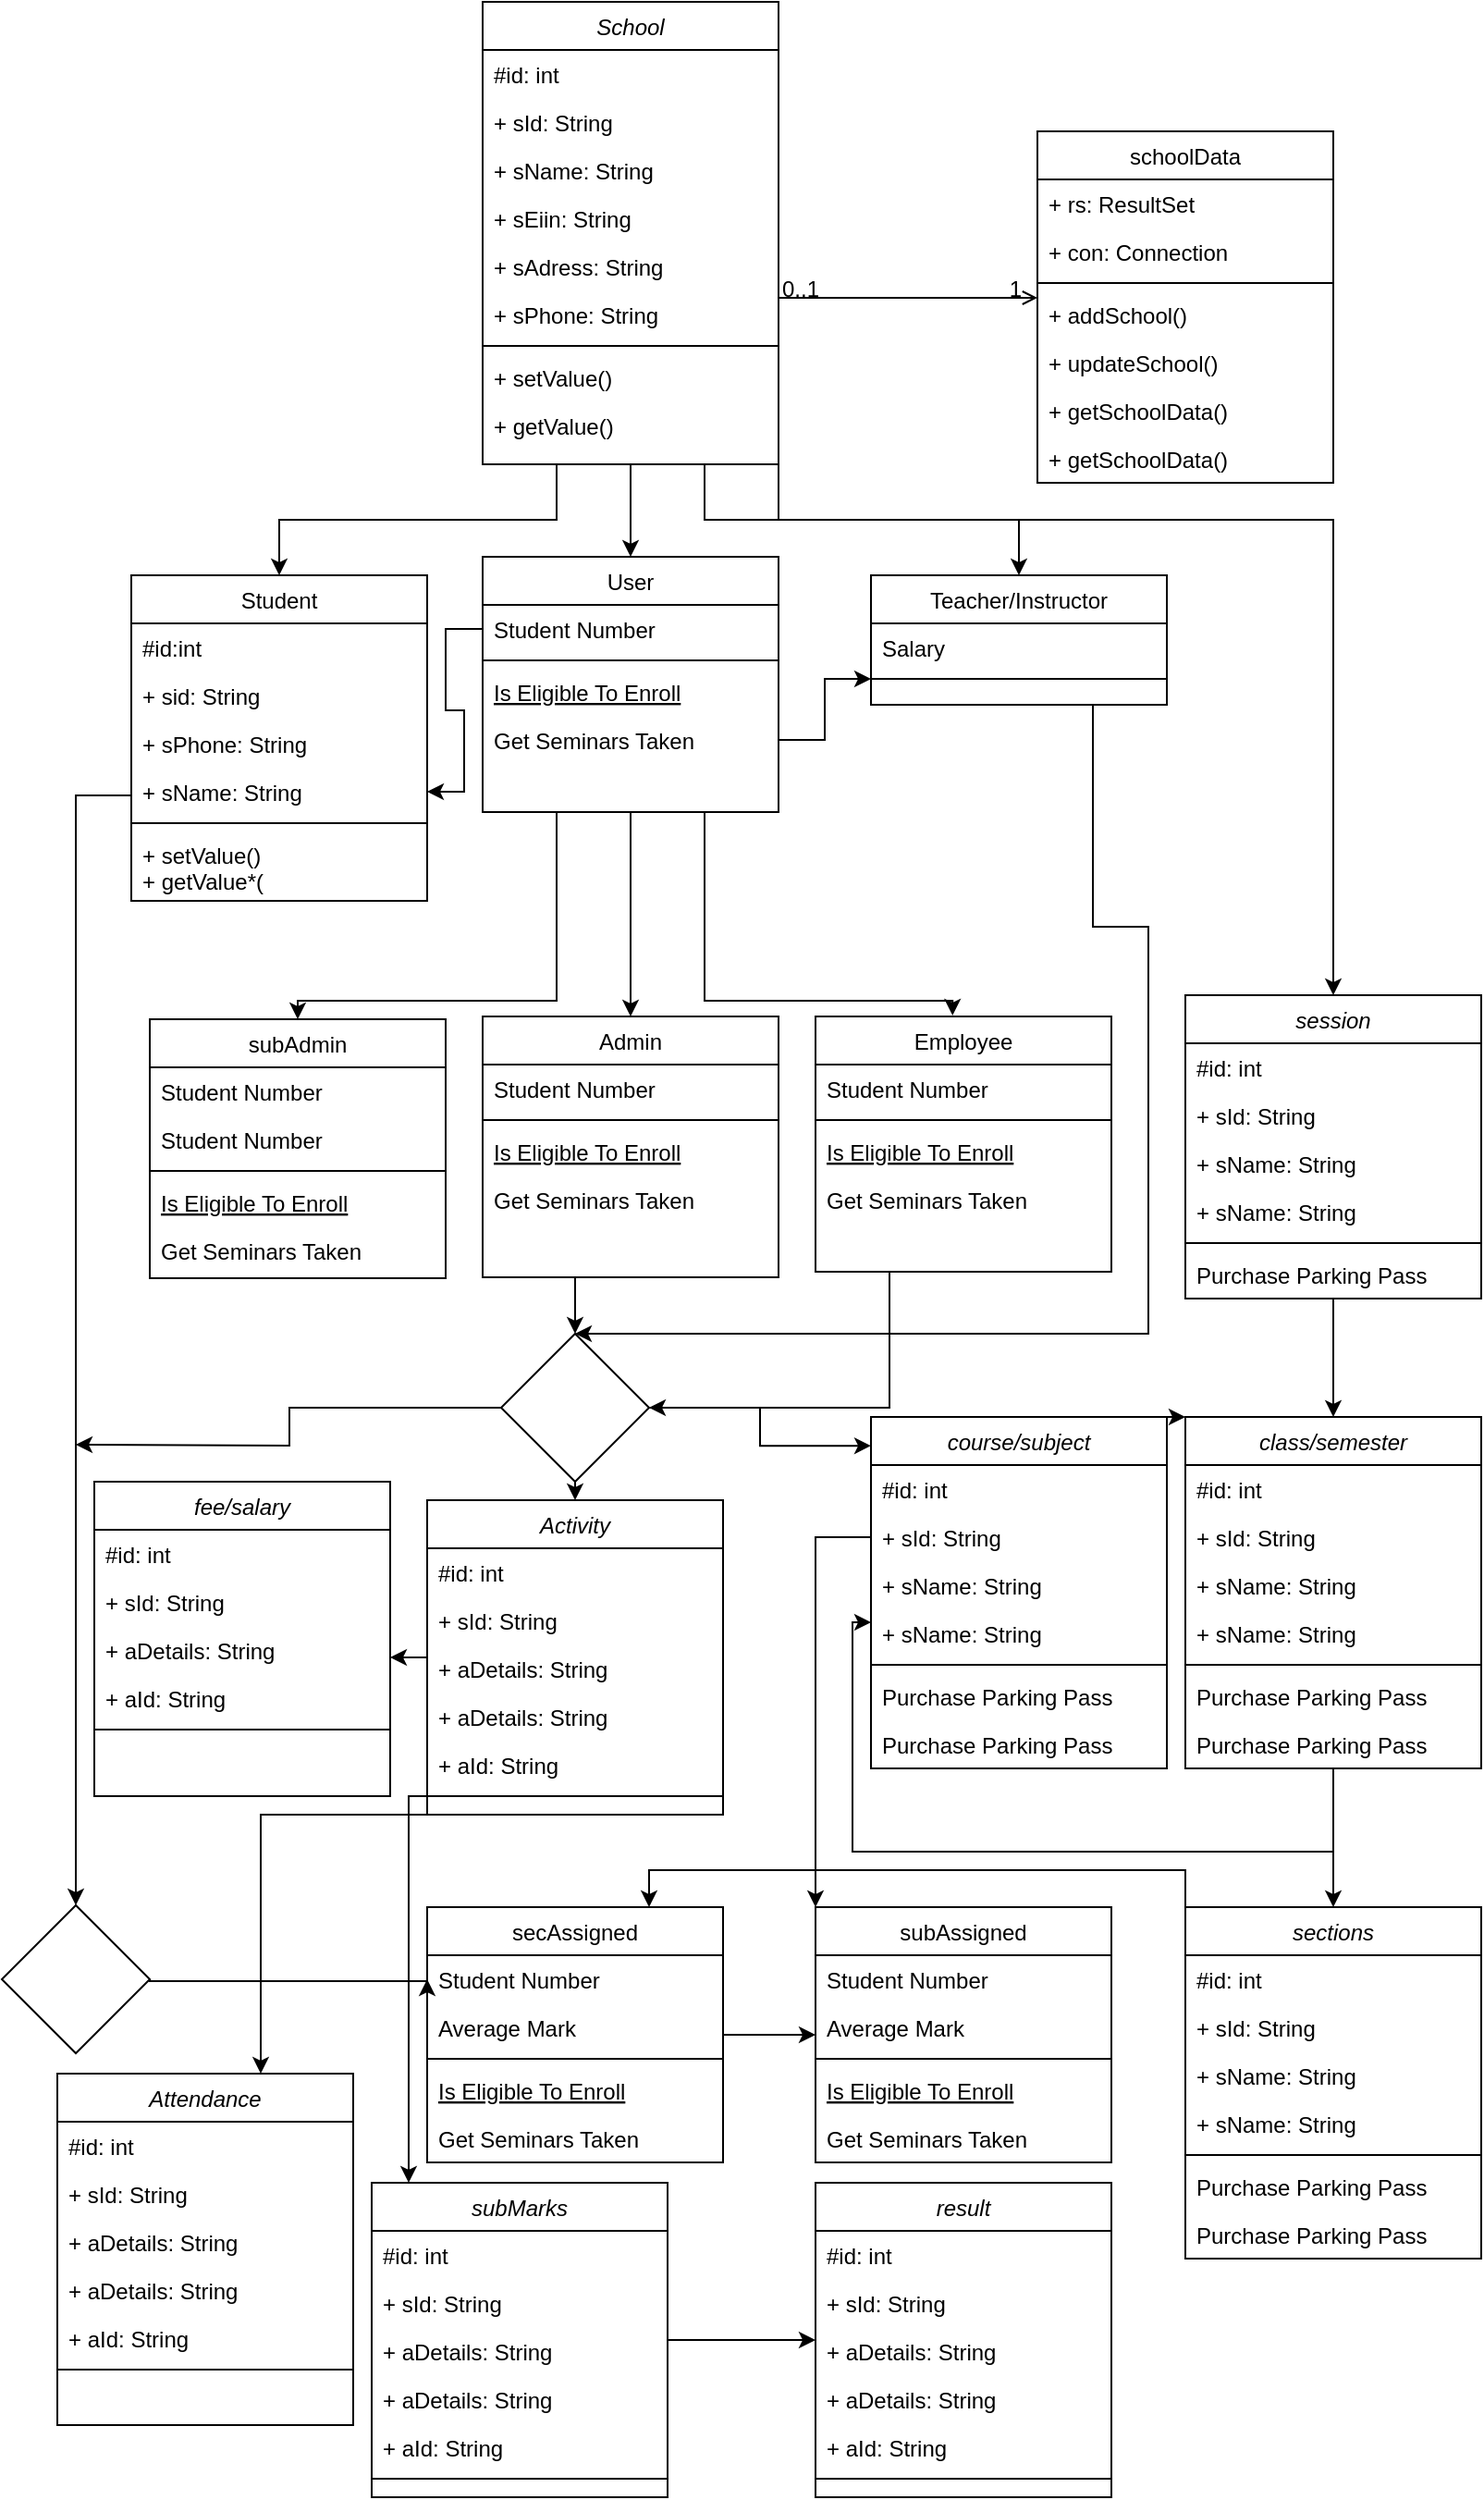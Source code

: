 <mxfile version="21.1.7" type="github">
  <diagram id="C5RBs43oDa-KdzZeNtuy" name="Page-1">
    <mxGraphModel dx="880" dy="1653" grid="1" gridSize="10" guides="1" tooltips="1" connect="1" arrows="1" fold="1" page="1" pageScale="1" pageWidth="827" pageHeight="1169" math="0" shadow="0">
      <root>
        <mxCell id="WIyWlLk6GJQsqaUBKTNV-0" />
        <mxCell id="WIyWlLk6GJQsqaUBKTNV-1" parent="WIyWlLk6GJQsqaUBKTNV-0" />
        <mxCell id="qe2UqiMuOBI31WPfAmkQ-0" style="edgeStyle=orthogonalEdgeStyle;rounded=0;orthogonalLoop=1;jettySize=auto;html=1;exitX=0.5;exitY=1;exitDx=0;exitDy=0;entryX=0.5;entryY=0;entryDx=0;entryDy=0;" edge="1" parent="WIyWlLk6GJQsqaUBKTNV-1" source="zkfFHV4jXpPFQw0GAbJ--0" target="4I6rriYPMe5fNnxOaEvN-5">
          <mxGeometry relative="1" as="geometry" />
        </mxCell>
        <mxCell id="qe2UqiMuOBI31WPfAmkQ-1" style="edgeStyle=orthogonalEdgeStyle;rounded=0;orthogonalLoop=1;jettySize=auto;html=1;exitX=0.75;exitY=1;exitDx=0;exitDy=0;entryX=0.5;entryY=0;entryDx=0;entryDy=0;" edge="1" parent="WIyWlLk6GJQsqaUBKTNV-1" source="zkfFHV4jXpPFQw0GAbJ--0" target="zkfFHV4jXpPFQw0GAbJ--13">
          <mxGeometry relative="1" as="geometry" />
        </mxCell>
        <mxCell id="qe2UqiMuOBI31WPfAmkQ-2" style="edgeStyle=orthogonalEdgeStyle;rounded=0;orthogonalLoop=1;jettySize=auto;html=1;exitX=0.25;exitY=1;exitDx=0;exitDy=0;entryX=0.5;entryY=0;entryDx=0;entryDy=0;" edge="1" parent="WIyWlLk6GJQsqaUBKTNV-1" source="zkfFHV4jXpPFQw0GAbJ--0" target="zkfFHV4jXpPFQw0GAbJ--6">
          <mxGeometry relative="1" as="geometry" />
        </mxCell>
        <mxCell id="zkfFHV4jXpPFQw0GAbJ--0" value="School" style="swimlane;fontStyle=2;align=center;verticalAlign=top;childLayout=stackLayout;horizontal=1;startSize=26;horizontalStack=0;resizeParent=1;resizeLast=0;collapsible=1;marginBottom=0;rounded=0;shadow=0;strokeWidth=1;" parent="WIyWlLk6GJQsqaUBKTNV-1" vertex="1">
          <mxGeometry x="280" y="-180" width="160" height="250" as="geometry">
            <mxRectangle x="230" y="140" width="160" height="26" as="alternateBounds" />
          </mxGeometry>
        </mxCell>
        <mxCell id="zkfFHV4jXpPFQw0GAbJ--1" value="#id: int&#xa;" style="text;align=left;verticalAlign=top;spacingLeft=4;spacingRight=4;overflow=hidden;rotatable=0;points=[[0,0.5],[1,0.5]];portConstraint=eastwest;" parent="zkfFHV4jXpPFQw0GAbJ--0" vertex="1">
          <mxGeometry y="26" width="160" height="26" as="geometry" />
        </mxCell>
        <mxCell id="zkfFHV4jXpPFQw0GAbJ--2" value="+ sId: String" style="text;align=left;verticalAlign=top;spacingLeft=4;spacingRight=4;overflow=hidden;rotatable=0;points=[[0,0.5],[1,0.5]];portConstraint=eastwest;rounded=0;shadow=0;html=0;" parent="zkfFHV4jXpPFQw0GAbJ--0" vertex="1">
          <mxGeometry y="52" width="160" height="26" as="geometry" />
        </mxCell>
        <mxCell id="zkfFHV4jXpPFQw0GAbJ--3" value="+ sName: String" style="text;align=left;verticalAlign=top;spacingLeft=4;spacingRight=4;overflow=hidden;rotatable=0;points=[[0,0.5],[1,0.5]];portConstraint=eastwest;rounded=0;shadow=0;html=0;" parent="zkfFHV4jXpPFQw0GAbJ--0" vertex="1">
          <mxGeometry y="78" width="160" height="26" as="geometry" />
        </mxCell>
        <mxCell id="4I6rriYPMe5fNnxOaEvN-0" value="+ sEiin: String" style="text;align=left;verticalAlign=top;spacingLeft=4;spacingRight=4;overflow=hidden;rotatable=0;points=[[0,0.5],[1,0.5]];portConstraint=eastwest;rounded=0;shadow=0;html=0;" parent="zkfFHV4jXpPFQw0GAbJ--0" vertex="1">
          <mxGeometry y="104" width="160" height="26" as="geometry" />
        </mxCell>
        <mxCell id="4I6rriYPMe5fNnxOaEvN-150" value="+ sAdress: String" style="text;align=left;verticalAlign=top;spacingLeft=4;spacingRight=4;overflow=hidden;rotatable=0;points=[[0,0.5],[1,0.5]];portConstraint=eastwest;rounded=0;shadow=0;html=0;" parent="zkfFHV4jXpPFQw0GAbJ--0" vertex="1">
          <mxGeometry y="130" width="160" height="26" as="geometry" />
        </mxCell>
        <mxCell id="4I6rriYPMe5fNnxOaEvN-249" value="+ sPhone: String" style="text;align=left;verticalAlign=top;spacingLeft=4;spacingRight=4;overflow=hidden;rotatable=0;points=[[0,0.5],[1,0.5]];portConstraint=eastwest;rounded=0;shadow=0;html=0;" parent="zkfFHV4jXpPFQw0GAbJ--0" vertex="1">
          <mxGeometry y="156" width="160" height="26" as="geometry" />
        </mxCell>
        <mxCell id="zkfFHV4jXpPFQw0GAbJ--4" value="" style="line;html=1;strokeWidth=1;align=left;verticalAlign=middle;spacingTop=-1;spacingLeft=3;spacingRight=3;rotatable=0;labelPosition=right;points=[];portConstraint=eastwest;" parent="zkfFHV4jXpPFQw0GAbJ--0" vertex="1">
          <mxGeometry y="182" width="160" height="8" as="geometry" />
        </mxCell>
        <mxCell id="zkfFHV4jXpPFQw0GAbJ--5" value="+ setValue()" style="text;align=left;verticalAlign=top;spacingLeft=4;spacingRight=4;overflow=hidden;rotatable=0;points=[[0,0.5],[1,0.5]];portConstraint=eastwest;" parent="zkfFHV4jXpPFQw0GAbJ--0" vertex="1">
          <mxGeometry y="190" width="160" height="26" as="geometry" />
        </mxCell>
        <mxCell id="4I6rriYPMe5fNnxOaEvN-250" value="+ getValue()" style="text;align=left;verticalAlign=top;spacingLeft=4;spacingRight=4;overflow=hidden;rotatable=0;points=[[0,0.5],[1,0.5]];portConstraint=eastwest;" parent="zkfFHV4jXpPFQw0GAbJ--0" vertex="1">
          <mxGeometry y="216" width="160" height="26" as="geometry" />
        </mxCell>
        <mxCell id="4I6rriYPMe5fNnxOaEvN-191" value="" style="edgeStyle=orthogonalEdgeStyle;rounded=0;orthogonalLoop=1;jettySize=auto;html=1;" parent="WIyWlLk6GJQsqaUBKTNV-1" source="zkfFHV4jXpPFQw0GAbJ--6" target="4I6rriYPMe5fNnxOaEvN-190" edge="1">
          <mxGeometry relative="1" as="geometry">
            <Array as="points">
              <mxPoint x="60" y="249" />
            </Array>
          </mxGeometry>
        </mxCell>
        <mxCell id="zkfFHV4jXpPFQw0GAbJ--6" value="Student" style="swimlane;fontStyle=0;align=center;verticalAlign=top;childLayout=stackLayout;horizontal=1;startSize=26;horizontalStack=0;resizeParent=1;resizeLast=0;collapsible=1;marginBottom=0;rounded=0;shadow=0;strokeWidth=1;" parent="WIyWlLk6GJQsqaUBKTNV-1" vertex="1">
          <mxGeometry x="90" y="130" width="160" height="176" as="geometry">
            <mxRectangle x="130" y="380" width="160" height="26" as="alternateBounds" />
          </mxGeometry>
        </mxCell>
        <mxCell id="zkfFHV4jXpPFQw0GAbJ--7" value="#id:int" style="text;align=left;verticalAlign=top;spacingLeft=4;spacingRight=4;overflow=hidden;rotatable=0;points=[[0,0.5],[1,0.5]];portConstraint=eastwest;" parent="zkfFHV4jXpPFQw0GAbJ--6" vertex="1">
          <mxGeometry y="26" width="160" height="26" as="geometry" />
        </mxCell>
        <mxCell id="zkfFHV4jXpPFQw0GAbJ--8" value="+ sid: String" style="text;align=left;verticalAlign=top;spacingLeft=4;spacingRight=4;overflow=hidden;rotatable=0;points=[[0,0.5,0,0,0],[0,1,0,0,5],[1,0.5,0,0,0]];portConstraint=eastwest;rounded=0;shadow=0;html=0;" parent="zkfFHV4jXpPFQw0GAbJ--6" vertex="1">
          <mxGeometry y="52" width="160" height="26" as="geometry" />
        </mxCell>
        <mxCell id="4I6rriYPMe5fNnxOaEvN-263" value="+ sPhone: String" style="text;align=left;verticalAlign=top;spacingLeft=4;spacingRight=4;overflow=hidden;rotatable=0;points=[[0,0.5],[1,0.5]];portConstraint=eastwest;rounded=0;shadow=0;html=0;" parent="zkfFHV4jXpPFQw0GAbJ--6" vertex="1">
          <mxGeometry y="78" width="160" height="26" as="geometry" />
        </mxCell>
        <mxCell id="4I6rriYPMe5fNnxOaEvN-258" value="+ sName: String" style="text;align=left;verticalAlign=top;spacingLeft=4;spacingRight=4;overflow=hidden;rotatable=0;points=[[0,0.5],[1,0.5]];portConstraint=eastwest;rounded=0;shadow=0;html=0;" parent="zkfFHV4jXpPFQw0GAbJ--6" vertex="1">
          <mxGeometry y="104" width="160" height="26" as="geometry" />
        </mxCell>
        <mxCell id="zkfFHV4jXpPFQw0GAbJ--9" value="" style="line;html=1;strokeWidth=1;align=left;verticalAlign=middle;spacingTop=-1;spacingLeft=3;spacingRight=3;rotatable=0;labelPosition=right;points=[];portConstraint=eastwest;" parent="zkfFHV4jXpPFQw0GAbJ--6" vertex="1">
          <mxGeometry y="130" width="160" height="8" as="geometry" />
        </mxCell>
        <mxCell id="zkfFHV4jXpPFQw0GAbJ--11" value="+ setValue()&#xa;+ getValue*(" style="text;align=left;verticalAlign=top;spacingLeft=4;spacingRight=4;overflow=hidden;rotatable=0;points=[[0,0.5],[1,0.5]];portConstraint=eastwest;" parent="zkfFHV4jXpPFQw0GAbJ--6" vertex="1">
          <mxGeometry y="138" width="160" height="38" as="geometry" />
        </mxCell>
        <mxCell id="qe2UqiMuOBI31WPfAmkQ-9" style="edgeStyle=orthogonalEdgeStyle;rounded=0;orthogonalLoop=1;jettySize=auto;html=1;exitX=0.75;exitY=1;exitDx=0;exitDy=0;entryX=0.5;entryY=0;entryDx=0;entryDy=0;" edge="1" parent="WIyWlLk6GJQsqaUBKTNV-1" source="zkfFHV4jXpPFQw0GAbJ--13" target="4I6rriYPMe5fNnxOaEvN-193">
          <mxGeometry relative="1" as="geometry">
            <mxPoint x="640" y="490" as="targetPoint" />
            <Array as="points">
              <mxPoint x="610" y="320" />
              <mxPoint x="640" y="320" />
              <mxPoint x="640" y="540" />
            </Array>
          </mxGeometry>
        </mxCell>
        <mxCell id="zkfFHV4jXpPFQw0GAbJ--13" value="Teacher/Instructor" style="swimlane;fontStyle=0;align=center;verticalAlign=top;childLayout=stackLayout;horizontal=1;startSize=26;horizontalStack=0;resizeParent=1;resizeLast=0;collapsible=1;marginBottom=0;rounded=0;shadow=0;strokeWidth=1;" parent="WIyWlLk6GJQsqaUBKTNV-1" vertex="1">
          <mxGeometry x="490" y="130" width="160" height="70" as="geometry">
            <mxRectangle x="340" y="380" width="170" height="26" as="alternateBounds" />
          </mxGeometry>
        </mxCell>
        <mxCell id="zkfFHV4jXpPFQw0GAbJ--14" value="Salary" style="text;align=left;verticalAlign=top;spacingLeft=4;spacingRight=4;overflow=hidden;rotatable=0;points=[[0,0.5],[1,0.5]];portConstraint=eastwest;" parent="zkfFHV4jXpPFQw0GAbJ--13" vertex="1">
          <mxGeometry y="26" width="160" height="26" as="geometry" />
        </mxCell>
        <mxCell id="zkfFHV4jXpPFQw0GAbJ--15" value="" style="line;html=1;strokeWidth=1;align=left;verticalAlign=middle;spacingTop=-1;spacingLeft=3;spacingRight=3;rotatable=0;labelPosition=right;points=[];portConstraint=eastwest;" parent="zkfFHV4jXpPFQw0GAbJ--13" vertex="1">
          <mxGeometry y="52" width="160" height="8" as="geometry" />
        </mxCell>
        <mxCell id="zkfFHV4jXpPFQw0GAbJ--17" value="schoolData" style="swimlane;fontStyle=0;align=center;verticalAlign=top;childLayout=stackLayout;horizontal=1;startSize=26;horizontalStack=0;resizeParent=1;resizeLast=0;collapsible=1;marginBottom=0;rounded=0;shadow=0;strokeWidth=1;" parent="WIyWlLk6GJQsqaUBKTNV-1" vertex="1">
          <mxGeometry x="580" y="-110" width="160" height="190" as="geometry">
            <mxRectangle x="550" y="140" width="160" height="26" as="alternateBounds" />
          </mxGeometry>
        </mxCell>
        <mxCell id="zkfFHV4jXpPFQw0GAbJ--21" value="+ rs: ResultSet" style="text;align=left;verticalAlign=top;spacingLeft=4;spacingRight=4;overflow=hidden;rotatable=1;points=[[0,0.5],[1,0.5]];portConstraint=eastwest;rounded=0;shadow=0;html=0;movable=1;resizable=1;deletable=1;editable=1;locked=0;connectable=1;" parent="zkfFHV4jXpPFQw0GAbJ--17" vertex="1">
          <mxGeometry y="26" width="160" height="26" as="geometry" />
        </mxCell>
        <mxCell id="4I6rriYPMe5fNnxOaEvN-2" value="+ con: Connection" style="text;align=left;verticalAlign=top;spacingLeft=4;spacingRight=4;overflow=hidden;rotatable=1;points=[[0,0.5],[1,0.5]];portConstraint=eastwest;rounded=0;shadow=0;html=0;movable=1;resizable=1;deletable=1;editable=1;locked=0;connectable=1;" parent="zkfFHV4jXpPFQw0GAbJ--17" vertex="1">
          <mxGeometry y="52" width="160" height="26" as="geometry" />
        </mxCell>
        <mxCell id="zkfFHV4jXpPFQw0GAbJ--23" value="" style="line;html=1;strokeWidth=1;align=left;verticalAlign=middle;spacingTop=-1;spacingLeft=3;spacingRight=3;rotatable=0;labelPosition=right;points=[];portConstraint=eastwest;" parent="zkfFHV4jXpPFQw0GAbJ--17" vertex="1">
          <mxGeometry y="78" width="160" height="8" as="geometry" />
        </mxCell>
        <mxCell id="zkfFHV4jXpPFQw0GAbJ--24" value="+ addSchool()" style="text;align=left;verticalAlign=top;spacingLeft=4;spacingRight=4;overflow=hidden;rotatable=0;points=[[0,0.5],[1,0.5]];portConstraint=eastwest;" parent="zkfFHV4jXpPFQw0GAbJ--17" vertex="1">
          <mxGeometry y="86" width="160" height="26" as="geometry" />
        </mxCell>
        <mxCell id="4I6rriYPMe5fNnxOaEvN-1" value="+ updateSchool()" style="text;align=left;verticalAlign=top;spacingLeft=4;spacingRight=4;overflow=hidden;rotatable=0;points=[[0,0.5],[1,0.5]];portConstraint=eastwest;" parent="zkfFHV4jXpPFQw0GAbJ--17" vertex="1">
          <mxGeometry y="112" width="160" height="26" as="geometry" />
        </mxCell>
        <mxCell id="zkfFHV4jXpPFQw0GAbJ--25" value="+ getSchoolData()" style="text;align=left;verticalAlign=top;spacingLeft=4;spacingRight=4;overflow=hidden;rotatable=0;points=[[0,0.5],[1,0.5]];portConstraint=eastwest;" parent="zkfFHV4jXpPFQw0GAbJ--17" vertex="1">
          <mxGeometry y="138" width="160" height="26" as="geometry" />
        </mxCell>
        <mxCell id="4I6rriYPMe5fNnxOaEvN-251" value="+ getSchoolData()" style="text;align=left;verticalAlign=top;spacingLeft=4;spacingRight=4;overflow=hidden;rotatable=0;points=[[0,0.5],[1,0.5]];portConstraint=eastwest;" parent="zkfFHV4jXpPFQw0GAbJ--17" vertex="1">
          <mxGeometry y="164" width="160" height="26" as="geometry" />
        </mxCell>
        <mxCell id="zkfFHV4jXpPFQw0GAbJ--26" value="" style="endArrow=open;shadow=0;strokeWidth=1;rounded=0;endFill=1;edgeStyle=elbowEdgeStyle;elbow=vertical;" parent="WIyWlLk6GJQsqaUBKTNV-1" source="zkfFHV4jXpPFQw0GAbJ--0" target="zkfFHV4jXpPFQw0GAbJ--17" edge="1">
          <mxGeometry x="0.5" y="41" relative="1" as="geometry">
            <mxPoint x="380" y="192" as="sourcePoint" />
            <mxPoint x="540" y="192" as="targetPoint" />
            <mxPoint x="-40" y="32" as="offset" />
          </mxGeometry>
        </mxCell>
        <mxCell id="zkfFHV4jXpPFQw0GAbJ--27" value="0..1" style="resizable=0;align=left;verticalAlign=bottom;labelBackgroundColor=none;fontSize=12;" parent="zkfFHV4jXpPFQw0GAbJ--26" connectable="0" vertex="1">
          <mxGeometry x="-1" relative="1" as="geometry">
            <mxPoint y="4" as="offset" />
          </mxGeometry>
        </mxCell>
        <mxCell id="zkfFHV4jXpPFQw0GAbJ--28" value="1" style="resizable=0;align=right;verticalAlign=bottom;labelBackgroundColor=none;fontSize=12;" parent="zkfFHV4jXpPFQw0GAbJ--26" connectable="0" vertex="1">
          <mxGeometry x="1" relative="1" as="geometry">
            <mxPoint x="-7" y="4" as="offset" />
          </mxGeometry>
        </mxCell>
        <mxCell id="qe2UqiMuOBI31WPfAmkQ-5" style="edgeStyle=orthogonalEdgeStyle;rounded=0;orthogonalLoop=1;jettySize=auto;html=1;exitX=0.5;exitY=1;exitDx=0;exitDy=0;entryX=0.5;entryY=0;entryDx=0;entryDy=0;" edge="1" parent="WIyWlLk6GJQsqaUBKTNV-1" source="4I6rriYPMe5fNnxOaEvN-5" target="4I6rriYPMe5fNnxOaEvN-72">
          <mxGeometry relative="1" as="geometry" />
        </mxCell>
        <mxCell id="qe2UqiMuOBI31WPfAmkQ-6" style="edgeStyle=orthogonalEdgeStyle;rounded=0;orthogonalLoop=1;jettySize=auto;html=1;exitX=0.75;exitY=1;exitDx=0;exitDy=0;entryX=0.463;entryY=-0.004;entryDx=0;entryDy=0;entryPerimeter=0;" edge="1" parent="WIyWlLk6GJQsqaUBKTNV-1" source="4I6rriYPMe5fNnxOaEvN-5" target="4I6rriYPMe5fNnxOaEvN-60">
          <mxGeometry relative="1" as="geometry">
            <Array as="points">
              <mxPoint x="400" y="360" />
              <mxPoint x="534" y="360" />
            </Array>
          </mxGeometry>
        </mxCell>
        <mxCell id="qe2UqiMuOBI31WPfAmkQ-7" style="edgeStyle=orthogonalEdgeStyle;rounded=0;orthogonalLoop=1;jettySize=auto;html=1;exitX=0.25;exitY=1;exitDx=0;exitDy=0;" edge="1" parent="WIyWlLk6GJQsqaUBKTNV-1" source="4I6rriYPMe5fNnxOaEvN-5" target="4I6rriYPMe5fNnxOaEvN-66">
          <mxGeometry relative="1" as="geometry">
            <Array as="points">
              <mxPoint x="320" y="360" />
              <mxPoint x="180" y="360" />
            </Array>
          </mxGeometry>
        </mxCell>
        <mxCell id="4I6rriYPMe5fNnxOaEvN-5" value="User" style="swimlane;fontStyle=0;align=center;verticalAlign=top;childLayout=stackLayout;horizontal=1;startSize=26;horizontalStack=0;resizeParent=1;resizeLast=0;collapsible=1;marginBottom=0;rounded=0;shadow=0;strokeWidth=1;" parent="WIyWlLk6GJQsqaUBKTNV-1" vertex="1">
          <mxGeometry x="280" y="120" width="160" height="138" as="geometry">
            <mxRectangle x="130" y="380" width="160" height="26" as="alternateBounds" />
          </mxGeometry>
        </mxCell>
        <mxCell id="4I6rriYPMe5fNnxOaEvN-6" value="Student Number" style="text;align=left;verticalAlign=top;spacingLeft=4;spacingRight=4;overflow=hidden;rotatable=0;points=[[0,0.5],[1,0.5]];portConstraint=eastwest;" parent="4I6rriYPMe5fNnxOaEvN-5" vertex="1">
          <mxGeometry y="26" width="160" height="26" as="geometry" />
        </mxCell>
        <mxCell id="4I6rriYPMe5fNnxOaEvN-8" value="" style="line;html=1;strokeWidth=1;align=left;verticalAlign=middle;spacingTop=-1;spacingLeft=3;spacingRight=3;rotatable=0;labelPosition=right;points=[];portConstraint=eastwest;" parent="4I6rriYPMe5fNnxOaEvN-5" vertex="1">
          <mxGeometry y="52" width="160" height="8" as="geometry" />
        </mxCell>
        <mxCell id="4I6rriYPMe5fNnxOaEvN-9" value="Is Eligible To Enroll" style="text;align=left;verticalAlign=top;spacingLeft=4;spacingRight=4;overflow=hidden;rotatable=0;points=[[0,0.5],[1,0.5]];portConstraint=eastwest;fontStyle=4" parent="4I6rriYPMe5fNnxOaEvN-5" vertex="1">
          <mxGeometry y="60" width="160" height="26" as="geometry" />
        </mxCell>
        <mxCell id="4I6rriYPMe5fNnxOaEvN-10" value="Get Seminars Taken" style="text;align=left;verticalAlign=top;spacingLeft=4;spacingRight=4;overflow=hidden;rotatable=0;points=[[0,0.5],[1,0.5]];portConstraint=eastwest;" parent="4I6rriYPMe5fNnxOaEvN-5" vertex="1">
          <mxGeometry y="86" width="160" height="26" as="geometry" />
        </mxCell>
        <mxCell id="qe2UqiMuOBI31WPfAmkQ-8" style="edgeStyle=orthogonalEdgeStyle;rounded=0;orthogonalLoop=1;jettySize=auto;html=1;exitX=0.25;exitY=1;exitDx=0;exitDy=0;entryX=1;entryY=0.5;entryDx=0;entryDy=0;" edge="1" parent="WIyWlLk6GJQsqaUBKTNV-1" source="4I6rriYPMe5fNnxOaEvN-60" target="4I6rriYPMe5fNnxOaEvN-193">
          <mxGeometry relative="1" as="geometry" />
        </mxCell>
        <mxCell id="4I6rriYPMe5fNnxOaEvN-60" value="Employee" style="swimlane;fontStyle=0;align=center;verticalAlign=top;childLayout=stackLayout;horizontal=1;startSize=26;horizontalStack=0;resizeParent=1;resizeLast=0;collapsible=1;marginBottom=0;rounded=0;shadow=0;strokeWidth=1;" parent="WIyWlLk6GJQsqaUBKTNV-1" vertex="1">
          <mxGeometry x="460" y="368.5" width="160" height="138" as="geometry">
            <mxRectangle x="130" y="380" width="160" height="26" as="alternateBounds" />
          </mxGeometry>
        </mxCell>
        <mxCell id="4I6rriYPMe5fNnxOaEvN-61" value="Student Number" style="text;align=left;verticalAlign=top;spacingLeft=4;spacingRight=4;overflow=hidden;rotatable=0;points=[[0,0.5],[1,0.5]];portConstraint=eastwest;" parent="4I6rriYPMe5fNnxOaEvN-60" vertex="1">
          <mxGeometry y="26" width="160" height="26" as="geometry" />
        </mxCell>
        <mxCell id="4I6rriYPMe5fNnxOaEvN-62" value="" style="line;html=1;strokeWidth=1;align=left;verticalAlign=middle;spacingTop=-1;spacingLeft=3;spacingRight=3;rotatable=0;labelPosition=right;points=[];portConstraint=eastwest;" parent="4I6rriYPMe5fNnxOaEvN-60" vertex="1">
          <mxGeometry y="52" width="160" height="8" as="geometry" />
        </mxCell>
        <mxCell id="4I6rriYPMe5fNnxOaEvN-63" value="Is Eligible To Enroll" style="text;align=left;verticalAlign=top;spacingLeft=4;spacingRight=4;overflow=hidden;rotatable=0;points=[[0,0.5],[1,0.5]];portConstraint=eastwest;fontStyle=4" parent="4I6rriYPMe5fNnxOaEvN-60" vertex="1">
          <mxGeometry y="60" width="160" height="26" as="geometry" />
        </mxCell>
        <mxCell id="4I6rriYPMe5fNnxOaEvN-64" value="Get Seminars Taken" style="text;align=left;verticalAlign=top;spacingLeft=4;spacingRight=4;overflow=hidden;rotatable=0;points=[[0,0.5],[1,0.5]];portConstraint=eastwest;" parent="4I6rriYPMe5fNnxOaEvN-60" vertex="1">
          <mxGeometry y="86" width="160" height="26" as="geometry" />
        </mxCell>
        <mxCell id="4I6rriYPMe5fNnxOaEvN-66" value="subAdmin" style="swimlane;fontStyle=0;align=center;verticalAlign=top;childLayout=stackLayout;horizontal=1;startSize=26;horizontalStack=0;resizeParent=1;resizeLast=0;collapsible=1;marginBottom=0;rounded=0;shadow=0;strokeWidth=1;" parent="WIyWlLk6GJQsqaUBKTNV-1" vertex="1">
          <mxGeometry x="100" y="370" width="160" height="140" as="geometry">
            <mxRectangle x="130" y="380" width="160" height="26" as="alternateBounds" />
          </mxGeometry>
        </mxCell>
        <mxCell id="4I6rriYPMe5fNnxOaEvN-153" value="Student Number" style="text;align=left;verticalAlign=top;spacingLeft=4;spacingRight=4;overflow=hidden;rotatable=0;points=[[0,0.5],[1,0.5]];portConstraint=eastwest;" parent="4I6rriYPMe5fNnxOaEvN-66" vertex="1">
          <mxGeometry y="26" width="160" height="26" as="geometry" />
        </mxCell>
        <mxCell id="4I6rriYPMe5fNnxOaEvN-151" value="Student Number" style="text;align=left;verticalAlign=top;spacingLeft=4;spacingRight=4;overflow=hidden;rotatable=0;points=[[0,0.5],[1,0.5]];portConstraint=eastwest;" parent="4I6rriYPMe5fNnxOaEvN-66" vertex="1">
          <mxGeometry y="52" width="160" height="26" as="geometry" />
        </mxCell>
        <mxCell id="4I6rriYPMe5fNnxOaEvN-68" value="" style="line;html=1;strokeWidth=1;align=left;verticalAlign=middle;spacingTop=-1;spacingLeft=3;spacingRight=3;rotatable=0;labelPosition=right;points=[];portConstraint=eastwest;" parent="4I6rriYPMe5fNnxOaEvN-66" vertex="1">
          <mxGeometry y="78" width="160" height="8" as="geometry" />
        </mxCell>
        <mxCell id="4I6rriYPMe5fNnxOaEvN-69" value="Is Eligible To Enroll" style="text;align=left;verticalAlign=top;spacingLeft=4;spacingRight=4;overflow=hidden;rotatable=0;points=[[0,0.5],[1,0.5]];portConstraint=eastwest;fontStyle=4" parent="4I6rriYPMe5fNnxOaEvN-66" vertex="1">
          <mxGeometry y="86" width="160" height="26" as="geometry" />
        </mxCell>
        <mxCell id="4I6rriYPMe5fNnxOaEvN-70" value="Get Seminars Taken" style="text;align=left;verticalAlign=top;spacingLeft=4;spacingRight=4;overflow=hidden;rotatable=0;points=[[0,0.5],[1,0.5]];portConstraint=eastwest;" parent="4I6rriYPMe5fNnxOaEvN-66" vertex="1">
          <mxGeometry y="112" width="160" height="26" as="geometry" />
        </mxCell>
        <mxCell id="4I6rriYPMe5fNnxOaEvN-194" value="" style="edgeStyle=orthogonalEdgeStyle;rounded=0;orthogonalLoop=1;jettySize=auto;html=1;" parent="WIyWlLk6GJQsqaUBKTNV-1" source="4I6rriYPMe5fNnxOaEvN-72" target="4I6rriYPMe5fNnxOaEvN-193" edge="1">
          <mxGeometry relative="1" as="geometry">
            <Array as="points">
              <mxPoint x="330" y="510" />
              <mxPoint x="330" y="510" />
            </Array>
          </mxGeometry>
        </mxCell>
        <mxCell id="4I6rriYPMe5fNnxOaEvN-72" value="Admin" style="swimlane;fontStyle=0;align=center;verticalAlign=top;childLayout=stackLayout;horizontal=1;startSize=26;horizontalStack=0;resizeParent=1;resizeLast=0;collapsible=1;marginBottom=0;rounded=0;shadow=0;strokeWidth=1;" parent="WIyWlLk6GJQsqaUBKTNV-1" vertex="1">
          <mxGeometry x="280" y="368.5" width="160" height="141" as="geometry">
            <mxRectangle x="130" y="380" width="160" height="26" as="alternateBounds" />
          </mxGeometry>
        </mxCell>
        <mxCell id="4I6rriYPMe5fNnxOaEvN-73" value="Student Number" style="text;align=left;verticalAlign=top;spacingLeft=4;spacingRight=4;overflow=hidden;rotatable=0;points=[[0,0.5],[1,0.5]];portConstraint=eastwest;" parent="4I6rriYPMe5fNnxOaEvN-72" vertex="1">
          <mxGeometry y="26" width="160" height="26" as="geometry" />
        </mxCell>
        <mxCell id="4I6rriYPMe5fNnxOaEvN-74" value="" style="line;html=1;strokeWidth=1;align=left;verticalAlign=middle;spacingTop=-1;spacingLeft=3;spacingRight=3;rotatable=0;labelPosition=right;points=[];portConstraint=eastwest;" parent="4I6rriYPMe5fNnxOaEvN-72" vertex="1">
          <mxGeometry y="52" width="160" height="8" as="geometry" />
        </mxCell>
        <mxCell id="4I6rriYPMe5fNnxOaEvN-75" value="Is Eligible To Enroll" style="text;align=left;verticalAlign=top;spacingLeft=4;spacingRight=4;overflow=hidden;rotatable=0;points=[[0,0.5],[1,0.5]];portConstraint=eastwest;fontStyle=4" parent="4I6rriYPMe5fNnxOaEvN-72" vertex="1">
          <mxGeometry y="60" width="160" height="26" as="geometry" />
        </mxCell>
        <mxCell id="4I6rriYPMe5fNnxOaEvN-76" value="Get Seminars Taken" style="text;align=left;verticalAlign=top;spacingLeft=4;spacingRight=4;overflow=hidden;rotatable=0;points=[[0,0.5],[1,0.5]];portConstraint=eastwest;" parent="4I6rriYPMe5fNnxOaEvN-72" vertex="1">
          <mxGeometry y="86" width="160" height="26" as="geometry" />
        </mxCell>
        <mxCell id="4I6rriYPMe5fNnxOaEvN-109" value="" style="edgeStyle=orthogonalEdgeStyle;rounded=0;orthogonalLoop=1;jettySize=auto;html=1;" parent="WIyWlLk6GJQsqaUBKTNV-1" source="4I6rriYPMe5fNnxOaEvN-94" target="4I6rriYPMe5fNnxOaEvN-102" edge="1">
          <mxGeometry relative="1" as="geometry" />
        </mxCell>
        <mxCell id="4I6rriYPMe5fNnxOaEvN-94" value="session" style="swimlane;fontStyle=2;align=center;verticalAlign=top;childLayout=stackLayout;horizontal=1;startSize=26;horizontalStack=0;resizeParent=1;resizeLast=0;collapsible=1;marginBottom=0;rounded=0;shadow=0;strokeWidth=1;" parent="WIyWlLk6GJQsqaUBKTNV-1" vertex="1">
          <mxGeometry x="660" y="357" width="160" height="164" as="geometry">
            <mxRectangle x="230" y="140" width="160" height="26" as="alternateBounds" />
          </mxGeometry>
        </mxCell>
        <mxCell id="4I6rriYPMe5fNnxOaEvN-95" value="#id: int&#xa;" style="text;align=left;verticalAlign=top;spacingLeft=4;spacingRight=4;overflow=hidden;rotatable=0;points=[[0,0.5],[1,0.5]];portConstraint=eastwest;" parent="4I6rriYPMe5fNnxOaEvN-94" vertex="1">
          <mxGeometry y="26" width="160" height="26" as="geometry" />
        </mxCell>
        <mxCell id="4I6rriYPMe5fNnxOaEvN-96" value="+ sId: String" style="text;align=left;verticalAlign=top;spacingLeft=4;spacingRight=4;overflow=hidden;rotatable=0;points=[[0,0.5],[1,0.5]];portConstraint=eastwest;rounded=0;shadow=0;html=0;" parent="4I6rriYPMe5fNnxOaEvN-94" vertex="1">
          <mxGeometry y="52" width="160" height="26" as="geometry" />
        </mxCell>
        <mxCell id="4I6rriYPMe5fNnxOaEvN-97" value="+ sName: String" style="text;align=left;verticalAlign=top;spacingLeft=4;spacingRight=4;overflow=hidden;rotatable=0;points=[[0,0.5],[1,0.5]];portConstraint=eastwest;rounded=0;shadow=0;html=0;" parent="4I6rriYPMe5fNnxOaEvN-94" vertex="1">
          <mxGeometry y="78" width="160" height="26" as="geometry" />
        </mxCell>
        <mxCell id="4I6rriYPMe5fNnxOaEvN-98" value="+ sName: String" style="text;align=left;verticalAlign=top;spacingLeft=4;spacingRight=4;overflow=hidden;rotatable=0;points=[[0,0.5],[1,0.5]];portConstraint=eastwest;rounded=0;shadow=0;html=0;" parent="4I6rriYPMe5fNnxOaEvN-94" vertex="1">
          <mxGeometry y="104" width="160" height="26" as="geometry" />
        </mxCell>
        <mxCell id="4I6rriYPMe5fNnxOaEvN-99" value="" style="line;html=1;strokeWidth=1;align=left;verticalAlign=middle;spacingTop=-1;spacingLeft=3;spacingRight=3;rotatable=0;labelPosition=right;points=[];portConstraint=eastwest;" parent="4I6rriYPMe5fNnxOaEvN-94" vertex="1">
          <mxGeometry y="130" width="160" height="8" as="geometry" />
        </mxCell>
        <mxCell id="4I6rriYPMe5fNnxOaEvN-100" value="Purchase Parking Pass" style="text;align=left;verticalAlign=top;spacingLeft=4;spacingRight=4;overflow=hidden;rotatable=0;points=[[0,0.5],[1,0.5]];portConstraint=eastwest;" parent="4I6rriYPMe5fNnxOaEvN-94" vertex="1">
          <mxGeometry y="138" width="160" height="26" as="geometry" />
        </mxCell>
        <mxCell id="4I6rriYPMe5fNnxOaEvN-127" value="" style="edgeStyle=orthogonalEdgeStyle;rounded=0;orthogonalLoop=1;jettySize=auto;html=1;" parent="WIyWlLk6GJQsqaUBKTNV-1" source="4I6rriYPMe5fNnxOaEvN-102" target="4I6rriYPMe5fNnxOaEvN-119" edge="1">
          <mxGeometry relative="1" as="geometry">
            <Array as="points">
              <mxPoint x="740" y="820" />
              <mxPoint x="480" y="820" />
              <mxPoint x="480" y="696" />
            </Array>
          </mxGeometry>
        </mxCell>
        <mxCell id="4I6rriYPMe5fNnxOaEvN-136" value="" style="edgeStyle=orthogonalEdgeStyle;rounded=0;orthogonalLoop=1;jettySize=auto;html=1;" parent="WIyWlLk6GJQsqaUBKTNV-1" source="4I6rriYPMe5fNnxOaEvN-102" target="4I6rriYPMe5fNnxOaEvN-128" edge="1">
          <mxGeometry relative="1" as="geometry" />
        </mxCell>
        <mxCell id="4I6rriYPMe5fNnxOaEvN-102" value="class/semester" style="swimlane;fontStyle=2;align=center;verticalAlign=top;childLayout=stackLayout;horizontal=1;startSize=26;horizontalStack=0;resizeParent=1;resizeLast=0;collapsible=1;marginBottom=0;rounded=0;shadow=0;strokeWidth=1;" parent="WIyWlLk6GJQsqaUBKTNV-1" vertex="1">
          <mxGeometry x="660" y="585" width="160" height="190" as="geometry">
            <mxRectangle x="230" y="140" width="160" height="26" as="alternateBounds" />
          </mxGeometry>
        </mxCell>
        <mxCell id="4I6rriYPMe5fNnxOaEvN-103" value="#id: int&#xa;" style="text;align=left;verticalAlign=top;spacingLeft=4;spacingRight=4;overflow=hidden;rotatable=0;points=[[0,0.5],[1,0.5]];portConstraint=eastwest;" parent="4I6rriYPMe5fNnxOaEvN-102" vertex="1">
          <mxGeometry y="26" width="160" height="26" as="geometry" />
        </mxCell>
        <mxCell id="4I6rriYPMe5fNnxOaEvN-104" value="+ sId: String" style="text;align=left;verticalAlign=top;spacingLeft=4;spacingRight=4;overflow=hidden;rotatable=0;points=[[0,0.5],[1,0.5]];portConstraint=eastwest;rounded=0;shadow=0;html=0;" parent="4I6rriYPMe5fNnxOaEvN-102" vertex="1">
          <mxGeometry y="52" width="160" height="26" as="geometry" />
        </mxCell>
        <mxCell id="4I6rriYPMe5fNnxOaEvN-105" value="+ sName: String" style="text;align=left;verticalAlign=top;spacingLeft=4;spacingRight=4;overflow=hidden;rotatable=0;points=[[0,0.5],[1,0.5]];portConstraint=eastwest;rounded=0;shadow=0;html=0;" parent="4I6rriYPMe5fNnxOaEvN-102" vertex="1">
          <mxGeometry y="78" width="160" height="26" as="geometry" />
        </mxCell>
        <mxCell id="4I6rriYPMe5fNnxOaEvN-106" value="+ sName: String" style="text;align=left;verticalAlign=top;spacingLeft=4;spacingRight=4;overflow=hidden;rotatable=0;points=[[0,0.5],[1,0.5]];portConstraint=eastwest;rounded=0;shadow=0;html=0;" parent="4I6rriYPMe5fNnxOaEvN-102" vertex="1">
          <mxGeometry y="104" width="160" height="26" as="geometry" />
        </mxCell>
        <mxCell id="4I6rriYPMe5fNnxOaEvN-107" value="" style="line;html=1;strokeWidth=1;align=left;verticalAlign=middle;spacingTop=-1;spacingLeft=3;spacingRight=3;rotatable=0;labelPosition=right;points=[];portConstraint=eastwest;" parent="4I6rriYPMe5fNnxOaEvN-102" vertex="1">
          <mxGeometry y="130" width="160" height="8" as="geometry" />
        </mxCell>
        <mxCell id="4I6rriYPMe5fNnxOaEvN-118" value="Purchase Parking Pass" style="text;align=left;verticalAlign=top;spacingLeft=4;spacingRight=4;overflow=hidden;rotatable=0;points=[[0,0.5],[1,0.5]];portConstraint=eastwest;" parent="4I6rriYPMe5fNnxOaEvN-102" vertex="1">
          <mxGeometry y="138" width="160" height="26" as="geometry" />
        </mxCell>
        <mxCell id="4I6rriYPMe5fNnxOaEvN-108" value="Purchase Parking Pass" style="text;align=left;verticalAlign=top;spacingLeft=4;spacingRight=4;overflow=hidden;rotatable=0;points=[[0,0.5],[1,0.5]];portConstraint=eastwest;" parent="4I6rriYPMe5fNnxOaEvN-102" vertex="1">
          <mxGeometry y="164" width="160" height="26" as="geometry" />
        </mxCell>
        <mxCell id="4I6rriYPMe5fNnxOaEvN-207" style="edgeStyle=orthogonalEdgeStyle;rounded=0;orthogonalLoop=1;jettySize=auto;html=1;exitX=1;exitY=0;exitDx=0;exitDy=0;entryX=0;entryY=0;entryDx=0;entryDy=0;" parent="WIyWlLk6GJQsqaUBKTNV-1" source="4I6rriYPMe5fNnxOaEvN-119" target="4I6rriYPMe5fNnxOaEvN-102" edge="1">
          <mxGeometry relative="1" as="geometry" />
        </mxCell>
        <mxCell id="4I6rriYPMe5fNnxOaEvN-119" value="course/subject" style="swimlane;fontStyle=2;align=center;verticalAlign=top;childLayout=stackLayout;horizontal=1;startSize=26;horizontalStack=0;resizeParent=1;resizeLast=0;collapsible=1;marginBottom=0;rounded=0;shadow=0;strokeWidth=1;" parent="WIyWlLk6GJQsqaUBKTNV-1" vertex="1">
          <mxGeometry x="490" y="585" width="160" height="190" as="geometry">
            <mxRectangle x="230" y="140" width="160" height="26" as="alternateBounds" />
          </mxGeometry>
        </mxCell>
        <mxCell id="4I6rriYPMe5fNnxOaEvN-120" value="#id: int&#xa;" style="text;align=left;verticalAlign=top;spacingLeft=4;spacingRight=4;overflow=hidden;rotatable=0;points=[[0,0.5],[1,0.5]];portConstraint=eastwest;" parent="4I6rriYPMe5fNnxOaEvN-119" vertex="1">
          <mxGeometry y="26" width="160" height="26" as="geometry" />
        </mxCell>
        <mxCell id="4I6rriYPMe5fNnxOaEvN-121" value="+ sId: String" style="text;align=left;verticalAlign=top;spacingLeft=4;spacingRight=4;overflow=hidden;rotatable=0;points=[[0,0.5],[1,0.5]];portConstraint=eastwest;rounded=0;shadow=0;html=0;" parent="4I6rriYPMe5fNnxOaEvN-119" vertex="1">
          <mxGeometry y="52" width="160" height="26" as="geometry" />
        </mxCell>
        <mxCell id="4I6rriYPMe5fNnxOaEvN-122" value="+ sName: String" style="text;align=left;verticalAlign=top;spacingLeft=4;spacingRight=4;overflow=hidden;rotatable=0;points=[[0,0.5],[1,0.5]];portConstraint=eastwest;rounded=0;shadow=0;html=0;" parent="4I6rriYPMe5fNnxOaEvN-119" vertex="1">
          <mxGeometry y="78" width="160" height="26" as="geometry" />
        </mxCell>
        <mxCell id="4I6rriYPMe5fNnxOaEvN-123" value="+ sName: String" style="text;align=left;verticalAlign=top;spacingLeft=4;spacingRight=4;overflow=hidden;rotatable=0;points=[[0,0.5],[1,0.5]];portConstraint=eastwest;rounded=0;shadow=0;html=0;" parent="4I6rriYPMe5fNnxOaEvN-119" vertex="1">
          <mxGeometry y="104" width="160" height="26" as="geometry" />
        </mxCell>
        <mxCell id="4I6rriYPMe5fNnxOaEvN-124" value="" style="line;html=1;strokeWidth=1;align=left;verticalAlign=middle;spacingTop=-1;spacingLeft=3;spacingRight=3;rotatable=0;labelPosition=right;points=[];portConstraint=eastwest;" parent="4I6rriYPMe5fNnxOaEvN-119" vertex="1">
          <mxGeometry y="130" width="160" height="8" as="geometry" />
        </mxCell>
        <mxCell id="4I6rriYPMe5fNnxOaEvN-125" value="Purchase Parking Pass" style="text;align=left;verticalAlign=top;spacingLeft=4;spacingRight=4;overflow=hidden;rotatable=0;points=[[0,0.5],[1,0.5]];portConstraint=eastwest;" parent="4I6rriYPMe5fNnxOaEvN-119" vertex="1">
          <mxGeometry y="138" width="160" height="26" as="geometry" />
        </mxCell>
        <mxCell id="4I6rriYPMe5fNnxOaEvN-126" value="Purchase Parking Pass" style="text;align=left;verticalAlign=top;spacingLeft=4;spacingRight=4;overflow=hidden;rotatable=0;points=[[0,0.5],[1,0.5]];portConstraint=eastwest;" parent="4I6rriYPMe5fNnxOaEvN-119" vertex="1">
          <mxGeometry y="164" width="160" height="26" as="geometry" />
        </mxCell>
        <mxCell id="4I6rriYPMe5fNnxOaEvN-128" value="sections" style="swimlane;fontStyle=2;align=center;verticalAlign=top;childLayout=stackLayout;horizontal=1;startSize=26;horizontalStack=0;resizeParent=1;resizeLast=0;collapsible=1;marginBottom=0;rounded=0;shadow=0;strokeWidth=1;" parent="WIyWlLk6GJQsqaUBKTNV-1" vertex="1">
          <mxGeometry x="660" y="850" width="160" height="190" as="geometry">
            <mxRectangle x="230" y="140" width="160" height="26" as="alternateBounds" />
          </mxGeometry>
        </mxCell>
        <mxCell id="4I6rriYPMe5fNnxOaEvN-129" value="#id: int&#xa;" style="text;align=left;verticalAlign=top;spacingLeft=4;spacingRight=4;overflow=hidden;rotatable=0;points=[[0,0.5],[1,0.5]];portConstraint=eastwest;" parent="4I6rriYPMe5fNnxOaEvN-128" vertex="1">
          <mxGeometry y="26" width="160" height="26" as="geometry" />
        </mxCell>
        <mxCell id="4I6rriYPMe5fNnxOaEvN-130" value="+ sId: String" style="text;align=left;verticalAlign=top;spacingLeft=4;spacingRight=4;overflow=hidden;rotatable=0;points=[[0,0.5],[1,0.5]];portConstraint=eastwest;rounded=0;shadow=0;html=0;" parent="4I6rriYPMe5fNnxOaEvN-128" vertex="1">
          <mxGeometry y="52" width="160" height="26" as="geometry" />
        </mxCell>
        <mxCell id="4I6rriYPMe5fNnxOaEvN-131" value="+ sName: String" style="text;align=left;verticalAlign=top;spacingLeft=4;spacingRight=4;overflow=hidden;rotatable=0;points=[[0,0.5],[1,0.5]];portConstraint=eastwest;rounded=0;shadow=0;html=0;" parent="4I6rriYPMe5fNnxOaEvN-128" vertex="1">
          <mxGeometry y="78" width="160" height="26" as="geometry" />
        </mxCell>
        <mxCell id="4I6rriYPMe5fNnxOaEvN-132" value="+ sName: String" style="text;align=left;verticalAlign=top;spacingLeft=4;spacingRight=4;overflow=hidden;rotatable=0;points=[[0,0.5],[1,0.5]];portConstraint=eastwest;rounded=0;shadow=0;html=0;" parent="4I6rriYPMe5fNnxOaEvN-128" vertex="1">
          <mxGeometry y="104" width="160" height="26" as="geometry" />
        </mxCell>
        <mxCell id="4I6rriYPMe5fNnxOaEvN-133" value="" style="line;html=1;strokeWidth=1;align=left;verticalAlign=middle;spacingTop=-1;spacingLeft=3;spacingRight=3;rotatable=0;labelPosition=right;points=[];portConstraint=eastwest;" parent="4I6rriYPMe5fNnxOaEvN-128" vertex="1">
          <mxGeometry y="130" width="160" height="8" as="geometry" />
        </mxCell>
        <mxCell id="4I6rriYPMe5fNnxOaEvN-134" value="Purchase Parking Pass" style="text;align=left;verticalAlign=top;spacingLeft=4;spacingRight=4;overflow=hidden;rotatable=0;points=[[0,0.5],[1,0.5]];portConstraint=eastwest;" parent="4I6rriYPMe5fNnxOaEvN-128" vertex="1">
          <mxGeometry y="138" width="160" height="26" as="geometry" />
        </mxCell>
        <mxCell id="4I6rriYPMe5fNnxOaEvN-135" value="Purchase Parking Pass" style="text;align=left;verticalAlign=top;spacingLeft=4;spacingRight=4;overflow=hidden;rotatable=0;points=[[0,0.5],[1,0.5]];portConstraint=eastwest;" parent="4I6rriYPMe5fNnxOaEvN-128" vertex="1">
          <mxGeometry y="164" width="160" height="26" as="geometry" />
        </mxCell>
        <mxCell id="4I6rriYPMe5fNnxOaEvN-220" value="" style="edgeStyle=orthogonalEdgeStyle;rounded=0;orthogonalLoop=1;jettySize=auto;html=1;" parent="WIyWlLk6GJQsqaUBKTNV-1" source="4I6rriYPMe5fNnxOaEvN-137" target="4I6rriYPMe5fNnxOaEvN-214" edge="1">
          <mxGeometry relative="1" as="geometry">
            <Array as="points">
              <mxPoint x="250" y="670" />
              <mxPoint x="250" y="670" />
            </Array>
          </mxGeometry>
        </mxCell>
        <mxCell id="4I6rriYPMe5fNnxOaEvN-232" value="" style="edgeStyle=orthogonalEdgeStyle;rounded=0;orthogonalLoop=1;jettySize=auto;html=1;" parent="WIyWlLk6GJQsqaUBKTNV-1" source="4I6rriYPMe5fNnxOaEvN-137" target="4I6rriYPMe5fNnxOaEvN-225" edge="1">
          <mxGeometry relative="1" as="geometry">
            <Array as="points">
              <mxPoint x="160" y="800" />
            </Array>
          </mxGeometry>
        </mxCell>
        <mxCell id="4I6rriYPMe5fNnxOaEvN-240" value="" style="edgeStyle=orthogonalEdgeStyle;rounded=0;orthogonalLoop=1;jettySize=auto;html=1;" parent="WIyWlLk6GJQsqaUBKTNV-1" source="4I6rriYPMe5fNnxOaEvN-137" target="4I6rriYPMe5fNnxOaEvN-233" edge="1">
          <mxGeometry relative="1" as="geometry">
            <Array as="points">
              <mxPoint x="240" y="790" />
            </Array>
          </mxGeometry>
        </mxCell>
        <mxCell id="4I6rriYPMe5fNnxOaEvN-137" value="Activity" style="swimlane;fontStyle=2;align=center;verticalAlign=top;childLayout=stackLayout;horizontal=1;startSize=26;horizontalStack=0;resizeParent=1;resizeLast=0;collapsible=1;marginBottom=0;rounded=0;shadow=0;strokeWidth=1;" parent="WIyWlLk6GJQsqaUBKTNV-1" vertex="1">
          <mxGeometry x="250" y="630" width="160" height="170" as="geometry">
            <mxRectangle x="230" y="140" width="160" height="26" as="alternateBounds" />
          </mxGeometry>
        </mxCell>
        <mxCell id="4I6rriYPMe5fNnxOaEvN-145" value="#id: int&#xa;" style="text;align=left;verticalAlign=top;spacingLeft=4;spacingRight=4;overflow=hidden;rotatable=0;points=[[0,0.5],[1,0.5]];portConstraint=eastwest;" parent="4I6rriYPMe5fNnxOaEvN-137" vertex="1">
          <mxGeometry y="26" width="160" height="26" as="geometry" />
        </mxCell>
        <mxCell id="4I6rriYPMe5fNnxOaEvN-139" value="+ sId: String" style="text;align=left;verticalAlign=top;spacingLeft=4;spacingRight=4;overflow=hidden;rotatable=0;points=[[0,0.5],[1,0.5]];portConstraint=eastwest;rounded=0;shadow=0;html=0;" parent="4I6rriYPMe5fNnxOaEvN-137" vertex="1">
          <mxGeometry y="52" width="160" height="26" as="geometry" />
        </mxCell>
        <mxCell id="4I6rriYPMe5fNnxOaEvN-224" value="+ aDetails: String" style="text;align=left;verticalAlign=top;spacingLeft=4;spacingRight=4;overflow=hidden;rotatable=0;points=[[0,0.5],[1,0.5]];portConstraint=eastwest;rounded=0;shadow=0;html=0;" parent="4I6rriYPMe5fNnxOaEvN-137" vertex="1">
          <mxGeometry y="78" width="160" height="26" as="geometry" />
        </mxCell>
        <mxCell id="4I6rriYPMe5fNnxOaEvN-140" value="+ aDetails: String" style="text;align=left;verticalAlign=top;spacingLeft=4;spacingRight=4;overflow=hidden;rotatable=0;points=[[0,0.5],[1,0.5]];portConstraint=eastwest;rounded=0;shadow=0;html=0;" parent="4I6rriYPMe5fNnxOaEvN-137" vertex="1">
          <mxGeometry y="104" width="160" height="26" as="geometry" />
        </mxCell>
        <mxCell id="4I6rriYPMe5fNnxOaEvN-141" value="+ aId: String" style="text;align=left;verticalAlign=top;spacingLeft=4;spacingRight=4;overflow=hidden;rotatable=0;points=[[0,0.5],[1,0.5]];portConstraint=eastwest;rounded=0;shadow=0;html=0;" parent="4I6rriYPMe5fNnxOaEvN-137" vertex="1">
          <mxGeometry y="130" width="160" height="26" as="geometry" />
        </mxCell>
        <mxCell id="4I6rriYPMe5fNnxOaEvN-142" value="" style="line;html=1;strokeWidth=1;align=left;verticalAlign=middle;spacingTop=-1;spacingLeft=3;spacingRight=3;rotatable=0;labelPosition=right;points=[];portConstraint=eastwest;" parent="4I6rriYPMe5fNnxOaEvN-137" vertex="1">
          <mxGeometry y="156" width="160" height="8" as="geometry" />
        </mxCell>
        <mxCell id="4I6rriYPMe5fNnxOaEvN-184" value="" style="edgeStyle=orthogonalEdgeStyle;rounded=0;orthogonalLoop=1;jettySize=auto;html=1;" parent="WIyWlLk6GJQsqaUBKTNV-1" source="4I6rriYPMe5fNnxOaEvN-167" target="4I6rriYPMe5fNnxOaEvN-178" edge="1">
          <mxGeometry relative="1" as="geometry" />
        </mxCell>
        <mxCell id="4I6rriYPMe5fNnxOaEvN-167" value="secAssigned" style="swimlane;fontStyle=0;align=center;verticalAlign=top;childLayout=stackLayout;horizontal=1;startSize=26;horizontalStack=0;resizeParent=1;resizeLast=0;collapsible=1;marginBottom=0;rounded=0;shadow=0;strokeWidth=1;" parent="WIyWlLk6GJQsqaUBKTNV-1" vertex="1">
          <mxGeometry x="250" y="850" width="160" height="138" as="geometry">
            <mxRectangle x="130" y="380" width="160" height="26" as="alternateBounds" />
          </mxGeometry>
        </mxCell>
        <mxCell id="4I6rriYPMe5fNnxOaEvN-168" value="Student Number" style="text;align=left;verticalAlign=top;spacingLeft=4;spacingRight=4;overflow=hidden;rotatable=0;points=[[0,0.5],[1,0.5]];portConstraint=eastwest;" parent="4I6rriYPMe5fNnxOaEvN-167" vertex="1">
          <mxGeometry y="26" width="160" height="26" as="geometry" />
        </mxCell>
        <mxCell id="4I6rriYPMe5fNnxOaEvN-169" value="Average Mark" style="text;align=left;verticalAlign=top;spacingLeft=4;spacingRight=4;overflow=hidden;rotatable=0;points=[[0,0.5],[1,0.5]];portConstraint=eastwest;rounded=0;shadow=0;html=0;" parent="4I6rriYPMe5fNnxOaEvN-167" vertex="1">
          <mxGeometry y="52" width="160" height="26" as="geometry" />
        </mxCell>
        <mxCell id="4I6rriYPMe5fNnxOaEvN-170" value="" style="line;html=1;strokeWidth=1;align=left;verticalAlign=middle;spacingTop=-1;spacingLeft=3;spacingRight=3;rotatable=0;labelPosition=right;points=[];portConstraint=eastwest;" parent="4I6rriYPMe5fNnxOaEvN-167" vertex="1">
          <mxGeometry y="78" width="160" height="8" as="geometry" />
        </mxCell>
        <mxCell id="4I6rriYPMe5fNnxOaEvN-171" value="Is Eligible To Enroll" style="text;align=left;verticalAlign=top;spacingLeft=4;spacingRight=4;overflow=hidden;rotatable=0;points=[[0,0.5],[1,0.5]];portConstraint=eastwest;fontStyle=4" parent="4I6rriYPMe5fNnxOaEvN-167" vertex="1">
          <mxGeometry y="86" width="160" height="26" as="geometry" />
        </mxCell>
        <mxCell id="4I6rriYPMe5fNnxOaEvN-172" value="Get Seminars Taken" style="text;align=left;verticalAlign=top;spacingLeft=4;spacingRight=4;overflow=hidden;rotatable=0;points=[[0,0.5],[1,0.5]];portConstraint=eastwest;" parent="4I6rriYPMe5fNnxOaEvN-167" vertex="1">
          <mxGeometry y="112" width="160" height="26" as="geometry" />
        </mxCell>
        <mxCell id="4I6rriYPMe5fNnxOaEvN-178" value="subAssigned" style="swimlane;fontStyle=0;align=center;verticalAlign=top;childLayout=stackLayout;horizontal=1;startSize=26;horizontalStack=0;resizeParent=1;resizeLast=0;collapsible=1;marginBottom=0;rounded=0;shadow=0;strokeWidth=1;" parent="WIyWlLk6GJQsqaUBKTNV-1" vertex="1">
          <mxGeometry x="460" y="850" width="160" height="138" as="geometry">
            <mxRectangle x="130" y="380" width="160" height="26" as="alternateBounds" />
          </mxGeometry>
        </mxCell>
        <mxCell id="4I6rriYPMe5fNnxOaEvN-179" value="Student Number" style="text;align=left;verticalAlign=top;spacingLeft=4;spacingRight=4;overflow=hidden;rotatable=0;points=[[0,0.5],[1,0.5]];portConstraint=eastwest;" parent="4I6rriYPMe5fNnxOaEvN-178" vertex="1">
          <mxGeometry y="26" width="160" height="26" as="geometry" />
        </mxCell>
        <mxCell id="4I6rriYPMe5fNnxOaEvN-180" value="Average Mark" style="text;align=left;verticalAlign=top;spacingLeft=4;spacingRight=4;overflow=hidden;rotatable=0;points=[[0,0.5],[1,0.5]];portConstraint=eastwest;rounded=0;shadow=0;html=0;" parent="4I6rriYPMe5fNnxOaEvN-178" vertex="1">
          <mxGeometry y="52" width="160" height="26" as="geometry" />
        </mxCell>
        <mxCell id="4I6rriYPMe5fNnxOaEvN-181" value="" style="line;html=1;strokeWidth=1;align=left;verticalAlign=middle;spacingTop=-1;spacingLeft=3;spacingRight=3;rotatable=0;labelPosition=right;points=[];portConstraint=eastwest;" parent="4I6rriYPMe5fNnxOaEvN-178" vertex="1">
          <mxGeometry y="78" width="160" height="8" as="geometry" />
        </mxCell>
        <mxCell id="4I6rriYPMe5fNnxOaEvN-182" value="Is Eligible To Enroll" style="text;align=left;verticalAlign=top;spacingLeft=4;spacingRight=4;overflow=hidden;rotatable=0;points=[[0,0.5],[1,0.5]];portConstraint=eastwest;fontStyle=4" parent="4I6rriYPMe5fNnxOaEvN-178" vertex="1">
          <mxGeometry y="86" width="160" height="26" as="geometry" />
        </mxCell>
        <mxCell id="4I6rriYPMe5fNnxOaEvN-183" value="Get Seminars Taken" style="text;align=left;verticalAlign=top;spacingLeft=4;spacingRight=4;overflow=hidden;rotatable=0;points=[[0,0.5],[1,0.5]];portConstraint=eastwest;" parent="4I6rriYPMe5fNnxOaEvN-178" vertex="1">
          <mxGeometry y="112" width="160" height="26" as="geometry" />
        </mxCell>
        <mxCell id="4I6rriYPMe5fNnxOaEvN-188" style="edgeStyle=orthogonalEdgeStyle;rounded=0;orthogonalLoop=1;jettySize=auto;html=1;exitX=0;exitY=0.5;exitDx=0;exitDy=0;entryX=0;entryY=0;entryDx=0;entryDy=0;" parent="WIyWlLk6GJQsqaUBKTNV-1" source="4I6rriYPMe5fNnxOaEvN-121" target="4I6rriYPMe5fNnxOaEvN-178" edge="1">
          <mxGeometry relative="1" as="geometry" />
        </mxCell>
        <mxCell id="4I6rriYPMe5fNnxOaEvN-189" style="edgeStyle=orthogonalEdgeStyle;rounded=0;orthogonalLoop=1;jettySize=auto;html=1;exitX=0;exitY=0.5;exitDx=0;exitDy=0;entryX=0.75;entryY=0;entryDx=0;entryDy=0;" parent="WIyWlLk6GJQsqaUBKTNV-1" source="4I6rriYPMe5fNnxOaEvN-129" target="4I6rriYPMe5fNnxOaEvN-167" edge="1">
          <mxGeometry relative="1" as="geometry">
            <mxPoint x="370" y="830" as="targetPoint" />
            <Array as="points">
              <mxPoint x="660" y="830" />
              <mxPoint x="370" y="830" />
            </Array>
          </mxGeometry>
        </mxCell>
        <mxCell id="4I6rriYPMe5fNnxOaEvN-192" style="edgeStyle=orthogonalEdgeStyle;rounded=0;orthogonalLoop=1;jettySize=auto;html=1;exitX=0.5;exitY=0;exitDx=0;exitDy=0;entryX=0;entryY=0.5;entryDx=0;entryDy=0;" parent="WIyWlLk6GJQsqaUBKTNV-1" source="4I6rriYPMe5fNnxOaEvN-190" target="4I6rriYPMe5fNnxOaEvN-168" edge="1">
          <mxGeometry relative="1" as="geometry">
            <Array as="points">
              <mxPoint x="100" y="890" />
            </Array>
          </mxGeometry>
        </mxCell>
        <mxCell id="4I6rriYPMe5fNnxOaEvN-190" value="" style="rhombus;whiteSpace=wrap;html=1;verticalAlign=top;fontStyle=0;startSize=26;rounded=0;shadow=0;strokeWidth=1;direction=south;" parent="WIyWlLk6GJQsqaUBKTNV-1" vertex="1">
          <mxGeometry x="20" y="849" width="80" height="80" as="geometry" />
        </mxCell>
        <mxCell id="4I6rriYPMe5fNnxOaEvN-195" style="edgeStyle=orthogonalEdgeStyle;rounded=0;orthogonalLoop=1;jettySize=auto;html=1;exitX=0;exitY=0.5;exitDx=0;exitDy=0;" parent="WIyWlLk6GJQsqaUBKTNV-1" source="4I6rriYPMe5fNnxOaEvN-193" edge="1">
          <mxGeometry relative="1" as="geometry">
            <mxPoint x="60" y="600" as="targetPoint" />
          </mxGeometry>
        </mxCell>
        <mxCell id="4I6rriYPMe5fNnxOaEvN-197" style="edgeStyle=orthogonalEdgeStyle;rounded=0;orthogonalLoop=1;jettySize=auto;html=1;exitX=1;exitY=0.5;exitDx=0;exitDy=0;entryX=0;entryY=0.082;entryDx=0;entryDy=0;entryPerimeter=0;" parent="WIyWlLk6GJQsqaUBKTNV-1" source="4I6rriYPMe5fNnxOaEvN-193" target="4I6rriYPMe5fNnxOaEvN-119" edge="1">
          <mxGeometry relative="1" as="geometry" />
        </mxCell>
        <mxCell id="4I6rriYPMe5fNnxOaEvN-199" style="edgeStyle=orthogonalEdgeStyle;rounded=0;orthogonalLoop=1;jettySize=auto;html=1;exitX=0.5;exitY=1;exitDx=0;exitDy=0;entryX=0.5;entryY=0;entryDx=0;entryDy=0;" parent="WIyWlLk6GJQsqaUBKTNV-1" source="4I6rriYPMe5fNnxOaEvN-193" target="4I6rriYPMe5fNnxOaEvN-137" edge="1">
          <mxGeometry relative="1" as="geometry" />
        </mxCell>
        <mxCell id="4I6rriYPMe5fNnxOaEvN-193" value="" style="rhombus;whiteSpace=wrap;html=1;verticalAlign=top;fontStyle=0;startSize=26;rounded=0;shadow=0;strokeWidth=1;" parent="WIyWlLk6GJQsqaUBKTNV-1" vertex="1">
          <mxGeometry x="290" y="540" width="80" height="80" as="geometry" />
        </mxCell>
        <mxCell id="4I6rriYPMe5fNnxOaEvN-214" value="fee/salary" style="swimlane;fontStyle=2;align=center;verticalAlign=top;childLayout=stackLayout;horizontal=1;startSize=26;horizontalStack=0;resizeParent=1;resizeLast=0;collapsible=1;marginBottom=0;rounded=0;shadow=0;strokeWidth=1;" parent="WIyWlLk6GJQsqaUBKTNV-1" vertex="1">
          <mxGeometry x="70" y="620" width="160" height="170" as="geometry">
            <mxRectangle x="230" y="140" width="160" height="26" as="alternateBounds" />
          </mxGeometry>
        </mxCell>
        <mxCell id="4I6rriYPMe5fNnxOaEvN-215" value="#id: int&#xa;" style="text;align=left;verticalAlign=top;spacingLeft=4;spacingRight=4;overflow=hidden;rotatable=0;points=[[0,0.5],[1,0.5]];portConstraint=eastwest;" parent="4I6rriYPMe5fNnxOaEvN-214" vertex="1">
          <mxGeometry y="26" width="160" height="26" as="geometry" />
        </mxCell>
        <mxCell id="4I6rriYPMe5fNnxOaEvN-216" value="+ sId: String" style="text;align=left;verticalAlign=top;spacingLeft=4;spacingRight=4;overflow=hidden;rotatable=0;points=[[0,0.5],[1,0.5]];portConstraint=eastwest;rounded=0;shadow=0;html=0;" parent="4I6rriYPMe5fNnxOaEvN-214" vertex="1">
          <mxGeometry y="52" width="160" height="26" as="geometry" />
        </mxCell>
        <mxCell id="4I6rriYPMe5fNnxOaEvN-217" value="+ aDetails: String" style="text;align=left;verticalAlign=top;spacingLeft=4;spacingRight=4;overflow=hidden;rotatable=0;points=[[0,0.5],[1,0.5]];portConstraint=eastwest;rounded=0;shadow=0;html=0;" parent="4I6rriYPMe5fNnxOaEvN-214" vertex="1">
          <mxGeometry y="78" width="160" height="26" as="geometry" />
        </mxCell>
        <mxCell id="4I6rriYPMe5fNnxOaEvN-218" value="+ aId: String" style="text;align=left;verticalAlign=top;spacingLeft=4;spacingRight=4;overflow=hidden;rotatable=0;points=[[0,0.5],[1,0.5]];portConstraint=eastwest;rounded=0;shadow=0;html=0;" parent="4I6rriYPMe5fNnxOaEvN-214" vertex="1">
          <mxGeometry y="104" width="160" height="26" as="geometry" />
        </mxCell>
        <mxCell id="4I6rriYPMe5fNnxOaEvN-219" value="" style="line;html=1;strokeWidth=1;align=left;verticalAlign=middle;spacingTop=-1;spacingLeft=3;spacingRight=3;rotatable=0;labelPosition=right;points=[];portConstraint=eastwest;" parent="4I6rriYPMe5fNnxOaEvN-214" vertex="1">
          <mxGeometry y="130" width="160" height="8" as="geometry" />
        </mxCell>
        <mxCell id="4I6rriYPMe5fNnxOaEvN-225" value="Attendance" style="swimlane;fontStyle=2;align=center;verticalAlign=top;childLayout=stackLayout;horizontal=1;startSize=26;horizontalStack=0;resizeParent=1;resizeLast=0;collapsible=1;marginBottom=0;rounded=0;shadow=0;strokeWidth=1;" parent="WIyWlLk6GJQsqaUBKTNV-1" vertex="1">
          <mxGeometry x="50" y="940" width="160" height="190" as="geometry">
            <mxRectangle x="230" y="140" width="160" height="26" as="alternateBounds" />
          </mxGeometry>
        </mxCell>
        <mxCell id="4I6rriYPMe5fNnxOaEvN-226" value="#id: int&#xa;" style="text;align=left;verticalAlign=top;spacingLeft=4;spacingRight=4;overflow=hidden;rotatable=0;points=[[0,0.5],[1,0.5]];portConstraint=eastwest;" parent="4I6rriYPMe5fNnxOaEvN-225" vertex="1">
          <mxGeometry y="26" width="160" height="26" as="geometry" />
        </mxCell>
        <mxCell id="4I6rriYPMe5fNnxOaEvN-227" value="+ sId: String" style="text;align=left;verticalAlign=top;spacingLeft=4;spacingRight=4;overflow=hidden;rotatable=0;points=[[0,0.5],[1,0.5]];portConstraint=eastwest;rounded=0;shadow=0;html=0;" parent="4I6rriYPMe5fNnxOaEvN-225" vertex="1">
          <mxGeometry y="52" width="160" height="26" as="geometry" />
        </mxCell>
        <mxCell id="4I6rriYPMe5fNnxOaEvN-228" value="+ aDetails: String" style="text;align=left;verticalAlign=top;spacingLeft=4;spacingRight=4;overflow=hidden;rotatable=0;points=[[0,0.5],[1,0.5]];portConstraint=eastwest;rounded=0;shadow=0;html=0;" parent="4I6rriYPMe5fNnxOaEvN-225" vertex="1">
          <mxGeometry y="78" width="160" height="26" as="geometry" />
        </mxCell>
        <mxCell id="4I6rriYPMe5fNnxOaEvN-229" value="+ aDetails: String" style="text;align=left;verticalAlign=top;spacingLeft=4;spacingRight=4;overflow=hidden;rotatable=0;points=[[0,0.5],[1,0.5]];portConstraint=eastwest;rounded=0;shadow=0;html=0;" parent="4I6rriYPMe5fNnxOaEvN-225" vertex="1">
          <mxGeometry y="104" width="160" height="26" as="geometry" />
        </mxCell>
        <mxCell id="4I6rriYPMe5fNnxOaEvN-230" value="+ aId: String" style="text;align=left;verticalAlign=top;spacingLeft=4;spacingRight=4;overflow=hidden;rotatable=0;points=[[0,0.5],[1,0.5]];portConstraint=eastwest;rounded=0;shadow=0;html=0;" parent="4I6rriYPMe5fNnxOaEvN-225" vertex="1">
          <mxGeometry y="130" width="160" height="26" as="geometry" />
        </mxCell>
        <mxCell id="4I6rriYPMe5fNnxOaEvN-231" value="" style="line;html=1;strokeWidth=1;align=left;verticalAlign=middle;spacingTop=-1;spacingLeft=3;spacingRight=3;rotatable=0;labelPosition=right;points=[];portConstraint=eastwest;" parent="4I6rriYPMe5fNnxOaEvN-225" vertex="1">
          <mxGeometry y="156" width="160" height="8" as="geometry" />
        </mxCell>
        <mxCell id="4I6rriYPMe5fNnxOaEvN-248" value="" style="edgeStyle=orthogonalEdgeStyle;rounded=0;orthogonalLoop=1;jettySize=auto;html=1;" parent="WIyWlLk6GJQsqaUBKTNV-1" source="4I6rriYPMe5fNnxOaEvN-233" target="4I6rriYPMe5fNnxOaEvN-241" edge="1">
          <mxGeometry relative="1" as="geometry" />
        </mxCell>
        <mxCell id="4I6rriYPMe5fNnxOaEvN-233" value="subMarks" style="swimlane;fontStyle=2;align=center;verticalAlign=top;childLayout=stackLayout;horizontal=1;startSize=26;horizontalStack=0;resizeParent=1;resizeLast=0;collapsible=1;marginBottom=0;rounded=0;shadow=0;strokeWidth=1;" parent="WIyWlLk6GJQsqaUBKTNV-1" vertex="1">
          <mxGeometry x="220" y="999" width="160" height="170" as="geometry">
            <mxRectangle x="230" y="140" width="160" height="26" as="alternateBounds" />
          </mxGeometry>
        </mxCell>
        <mxCell id="4I6rriYPMe5fNnxOaEvN-234" value="#id: int&#xa;" style="text;align=left;verticalAlign=top;spacingLeft=4;spacingRight=4;overflow=hidden;rotatable=0;points=[[0,0.5],[1,0.5]];portConstraint=eastwest;" parent="4I6rriYPMe5fNnxOaEvN-233" vertex="1">
          <mxGeometry y="26" width="160" height="26" as="geometry" />
        </mxCell>
        <mxCell id="4I6rriYPMe5fNnxOaEvN-235" value="+ sId: String" style="text;align=left;verticalAlign=top;spacingLeft=4;spacingRight=4;overflow=hidden;rotatable=0;points=[[0,0.5],[1,0.5]];portConstraint=eastwest;rounded=0;shadow=0;html=0;" parent="4I6rriYPMe5fNnxOaEvN-233" vertex="1">
          <mxGeometry y="52" width="160" height="26" as="geometry" />
        </mxCell>
        <mxCell id="4I6rriYPMe5fNnxOaEvN-236" value="+ aDetails: String" style="text;align=left;verticalAlign=top;spacingLeft=4;spacingRight=4;overflow=hidden;rotatable=0;points=[[0,0.5],[1,0.5]];portConstraint=eastwest;rounded=0;shadow=0;html=0;" parent="4I6rriYPMe5fNnxOaEvN-233" vertex="1">
          <mxGeometry y="78" width="160" height="26" as="geometry" />
        </mxCell>
        <mxCell id="4I6rriYPMe5fNnxOaEvN-237" value="+ aDetails: String" style="text;align=left;verticalAlign=top;spacingLeft=4;spacingRight=4;overflow=hidden;rotatable=0;points=[[0,0.5],[1,0.5]];portConstraint=eastwest;rounded=0;shadow=0;html=0;" parent="4I6rriYPMe5fNnxOaEvN-233" vertex="1">
          <mxGeometry y="104" width="160" height="26" as="geometry" />
        </mxCell>
        <mxCell id="4I6rriYPMe5fNnxOaEvN-238" value="+ aId: String" style="text;align=left;verticalAlign=top;spacingLeft=4;spacingRight=4;overflow=hidden;rotatable=0;points=[[0,0.5],[1,0.5]];portConstraint=eastwest;rounded=0;shadow=0;html=0;" parent="4I6rriYPMe5fNnxOaEvN-233" vertex="1">
          <mxGeometry y="130" width="160" height="26" as="geometry" />
        </mxCell>
        <mxCell id="4I6rriYPMe5fNnxOaEvN-239" value="" style="line;html=1;strokeWidth=1;align=left;verticalAlign=middle;spacingTop=-1;spacingLeft=3;spacingRight=3;rotatable=0;labelPosition=right;points=[];portConstraint=eastwest;" parent="4I6rriYPMe5fNnxOaEvN-233" vertex="1">
          <mxGeometry y="156" width="160" height="8" as="geometry" />
        </mxCell>
        <mxCell id="4I6rriYPMe5fNnxOaEvN-241" value="result" style="swimlane;fontStyle=2;align=center;verticalAlign=top;childLayout=stackLayout;horizontal=1;startSize=26;horizontalStack=0;resizeParent=1;resizeLast=0;collapsible=1;marginBottom=0;rounded=0;shadow=0;strokeWidth=1;" parent="WIyWlLk6GJQsqaUBKTNV-1" vertex="1">
          <mxGeometry x="460" y="999" width="160" height="170" as="geometry">
            <mxRectangle x="230" y="140" width="160" height="26" as="alternateBounds" />
          </mxGeometry>
        </mxCell>
        <mxCell id="4I6rriYPMe5fNnxOaEvN-242" value="#id: int&#xa;" style="text;align=left;verticalAlign=top;spacingLeft=4;spacingRight=4;overflow=hidden;rotatable=0;points=[[0,0.5],[1,0.5]];portConstraint=eastwest;" parent="4I6rriYPMe5fNnxOaEvN-241" vertex="1">
          <mxGeometry y="26" width="160" height="26" as="geometry" />
        </mxCell>
        <mxCell id="4I6rriYPMe5fNnxOaEvN-243" value="+ sId: String" style="text;align=left;verticalAlign=top;spacingLeft=4;spacingRight=4;overflow=hidden;rotatable=0;points=[[0,0.5],[1,0.5]];portConstraint=eastwest;rounded=0;shadow=0;html=0;" parent="4I6rriYPMe5fNnxOaEvN-241" vertex="1">
          <mxGeometry y="52" width="160" height="26" as="geometry" />
        </mxCell>
        <mxCell id="4I6rriYPMe5fNnxOaEvN-244" value="+ aDetails: String" style="text;align=left;verticalAlign=top;spacingLeft=4;spacingRight=4;overflow=hidden;rotatable=0;points=[[0,0.5],[1,0.5]];portConstraint=eastwest;rounded=0;shadow=0;html=0;" parent="4I6rriYPMe5fNnxOaEvN-241" vertex="1">
          <mxGeometry y="78" width="160" height="26" as="geometry" />
        </mxCell>
        <mxCell id="4I6rriYPMe5fNnxOaEvN-245" value="+ aDetails: String" style="text;align=left;verticalAlign=top;spacingLeft=4;spacingRight=4;overflow=hidden;rotatable=0;points=[[0,0.5],[1,0.5]];portConstraint=eastwest;rounded=0;shadow=0;html=0;" parent="4I6rriYPMe5fNnxOaEvN-241" vertex="1">
          <mxGeometry y="104" width="160" height="26" as="geometry" />
        </mxCell>
        <mxCell id="4I6rriYPMe5fNnxOaEvN-246" value="+ aId: String" style="text;align=left;verticalAlign=top;spacingLeft=4;spacingRight=4;overflow=hidden;rotatable=0;points=[[0,0.5],[1,0.5]];portConstraint=eastwest;rounded=0;shadow=0;html=0;" parent="4I6rriYPMe5fNnxOaEvN-241" vertex="1">
          <mxGeometry y="130" width="160" height="26" as="geometry" />
        </mxCell>
        <mxCell id="4I6rriYPMe5fNnxOaEvN-247" value="" style="line;html=1;strokeWidth=1;align=left;verticalAlign=middle;spacingTop=-1;spacingLeft=3;spacingRight=3;rotatable=0;labelPosition=right;points=[];portConstraint=eastwest;" parent="4I6rriYPMe5fNnxOaEvN-241" vertex="1">
          <mxGeometry y="156" width="160" height="8" as="geometry" />
        </mxCell>
        <mxCell id="4I6rriYPMe5fNnxOaEvN-261" value="" style="edgeStyle=orthogonalEdgeStyle;rounded=0;orthogonalLoop=1;jettySize=auto;html=1;" parent="WIyWlLk6GJQsqaUBKTNV-1" source="4I6rriYPMe5fNnxOaEvN-6" target="4I6rriYPMe5fNnxOaEvN-258" edge="1">
          <mxGeometry relative="1" as="geometry" />
        </mxCell>
        <mxCell id="qe2UqiMuOBI31WPfAmkQ-3" style="edgeStyle=orthogonalEdgeStyle;rounded=0;orthogonalLoop=1;jettySize=auto;html=1;exitX=1;exitY=0.5;exitDx=0;exitDy=0;entryX=0.5;entryY=0;entryDx=0;entryDy=0;" edge="1" parent="WIyWlLk6GJQsqaUBKTNV-1" source="4I6rriYPMe5fNnxOaEvN-250" target="4I6rriYPMe5fNnxOaEvN-94">
          <mxGeometry relative="1" as="geometry">
            <mxPoint x="550" y="120" as="targetPoint" />
            <Array as="points">
              <mxPoint x="440" y="100" />
              <mxPoint x="740" y="100" />
            </Array>
          </mxGeometry>
        </mxCell>
        <mxCell id="qe2UqiMuOBI31WPfAmkQ-4" value="" style="edgeStyle=orthogonalEdgeStyle;rounded=0;orthogonalLoop=1;jettySize=auto;html=1;" edge="1" parent="WIyWlLk6GJQsqaUBKTNV-1" source="4I6rriYPMe5fNnxOaEvN-10" target="zkfFHV4jXpPFQw0GAbJ--15">
          <mxGeometry relative="1" as="geometry" />
        </mxCell>
      </root>
    </mxGraphModel>
  </diagram>
</mxfile>
